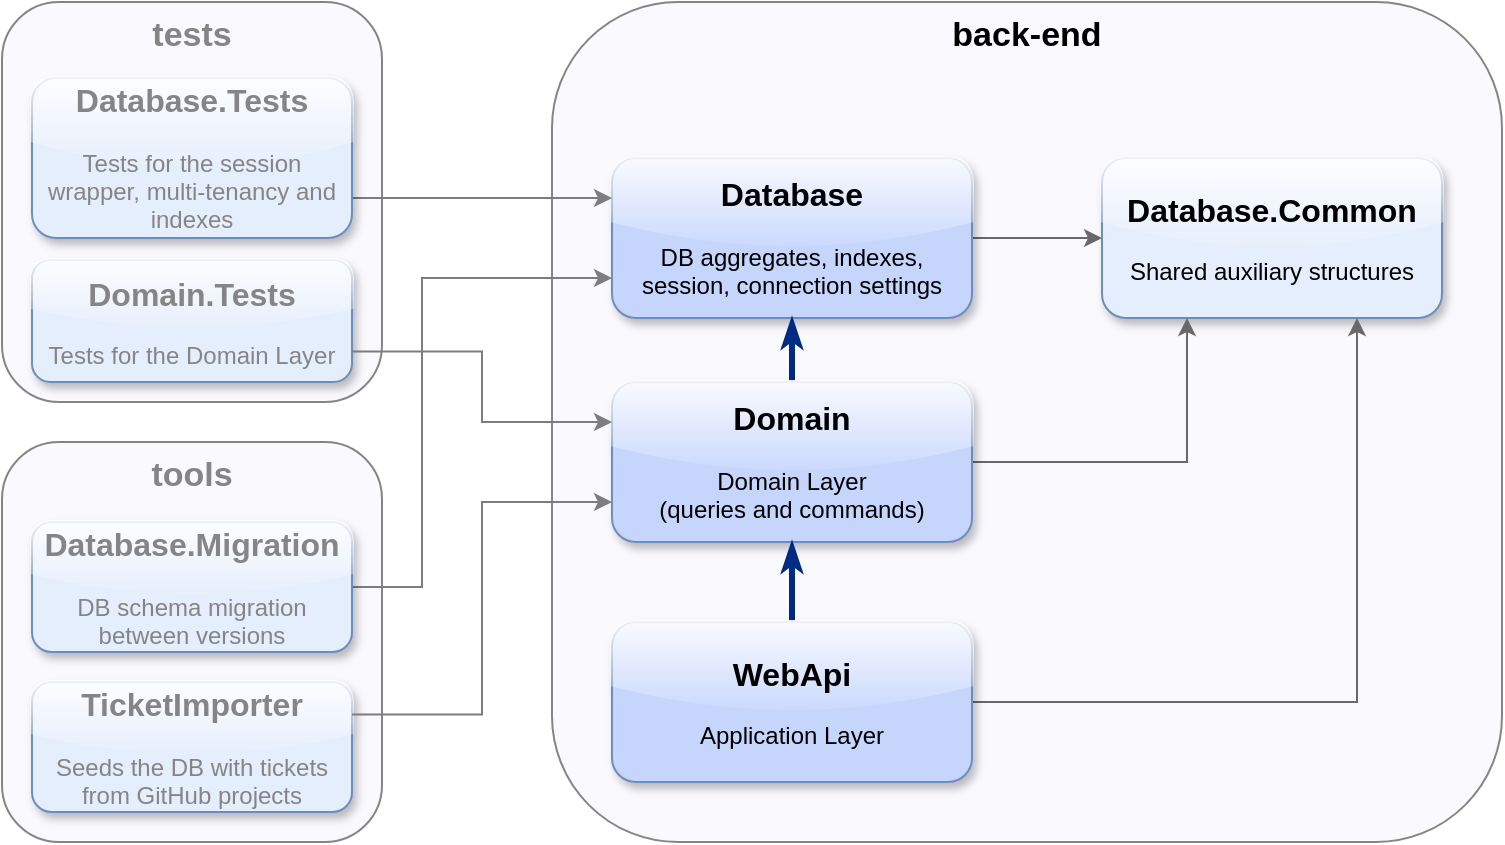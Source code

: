 <mxfile version="14.6.13" type="device"><diagram name="Page-1" id="74b105a0-9070-1c63-61bc-23e55f88626e"><mxGraphModel dx="1106" dy="892" grid="1" gridSize="10" guides="1" tooltips="1" connect="1" arrows="1" fold="1" page="1" pageScale="1.5" pageWidth="1169" pageHeight="826" background="none" math="0" shadow="0"><root><mxCell id="0" style=";html=1;"/><mxCell id="1" style=";html=1;" parent="0"/><mxCell id="14cnURTUs_EB54kbUshA-17" value="&lt;font color=&quot;#858585&quot;&gt;tools&lt;/font&gt;" style="rounded=1;whiteSpace=wrap;html=1;shadow=0;glass=0;sketch=0;fillColor=#F9F9FE;strokeColor=#858585;verticalAlign=top;fontStyle=1;fontSize=17;" parent="1" vertex="1"><mxGeometry x="420" y="650" width="190" height="200" as="geometry"/></mxCell><mxCell id="14cnURTUs_EB54kbUshA-16" value="&lt;font color=&quot;#858585&quot;&gt;tests&lt;/font&gt;" style="rounded=1;whiteSpace=wrap;html=1;shadow=0;glass=0;sketch=0;fillColor=#F9F9FE;strokeColor=#858585;verticalAlign=top;fontStyle=1;fontSize=17;" parent="1" vertex="1"><mxGeometry x="420" y="430" width="190" height="200" as="geometry"/></mxCell><mxCell id="14cnURTUs_EB54kbUshA-10" value="back-end" style="rounded=1;whiteSpace=wrap;html=1;shadow=0;glass=0;sketch=0;fillColor=#F9F9FE;strokeColor=#858585;verticalAlign=top;fontStyle=1;fontSize=17;" parent="1" vertex="1"><mxGeometry x="695" y="430" width="475" height="420" as="geometry"/></mxCell><mxCell id="14cnURTUs_EB54kbUshA-2" style="edgeStyle=orthogonalEdgeStyle;rounded=0;orthogonalLoop=1;jettySize=auto;html=1;entryX=0;entryY=0.5;entryDx=0;entryDy=0;strokeColor=#696969;fontColor=#949494;" parent="1" source="14cnURTUs_EB54kbUshA-1" target="14cnURTUs_EB54kbUshA-3" edge="1"><mxGeometry relative="1" as="geometry"><mxPoint x="1025" y="540" as="targetPoint"/></mxGeometry></mxCell><mxCell id="14cnURTUs_EB54kbUshA-1" value="&lt;b&gt;&lt;font style=&quot;font-size: 16px&quot;&gt;Database&lt;/font&gt;&lt;/b&gt;&lt;br&gt;&lt;br&gt;DB aggregates, indexes, session, connection settings" style="rounded=1;whiteSpace=wrap;html=1;strokeColor=#6c8ebf;glass=1;sketch=0;shadow=1;fillColor=#C5D5FC;" parent="1" vertex="1"><mxGeometry x="725" y="508" width="180" height="80" as="geometry"/></mxCell><mxCell id="14cnURTUs_EB54kbUshA-3" value="&lt;b&gt;&lt;font style=&quot;font-size: 16px&quot;&gt;Database.Common&lt;/font&gt;&lt;/b&gt;&lt;br&gt;&lt;br&gt;Shared auxiliary structures" style="rounded=1;whiteSpace=wrap;html=1;strokeColor=#6c8ebf;fillColor=#E5EEFC;glass=1;shadow=1;" parent="1" vertex="1"><mxGeometry x="970" y="508" width="170" height="80" as="geometry"/></mxCell><mxCell id="14cnURTUs_EB54kbUshA-5" style="edgeStyle=orthogonalEdgeStyle;rounded=0;orthogonalLoop=1;jettySize=auto;html=1;entryX=0.5;entryY=1;entryDx=0;entryDy=0;strokeColor=#002B82;strokeWidth=3;endArrow=classicThin;endFill=1;" parent="1" source="14cnURTUs_EB54kbUshA-4" target="14cnURTUs_EB54kbUshA-1" edge="1"><mxGeometry relative="1" as="geometry"/></mxCell><mxCell id="14cnURTUs_EB54kbUshA-6" style="edgeStyle=orthogonalEdgeStyle;rounded=0;orthogonalLoop=1;jettySize=auto;html=1;exitX=1;exitY=0.5;exitDx=0;exitDy=0;entryX=0.25;entryY=1;entryDx=0;entryDy=0;strokeColor=#696969;fontColor=#949494;" parent="1" source="14cnURTUs_EB54kbUshA-4" target="14cnURTUs_EB54kbUshA-3" edge="1"><mxGeometry relative="1" as="geometry"/></mxCell><mxCell id="14cnURTUs_EB54kbUshA-4" value="&lt;b&gt;&lt;font style=&quot;font-size: 16px&quot;&gt;Domain&lt;/font&gt;&lt;/b&gt;&lt;br&gt;&lt;br&gt;Domain Layer&lt;br&gt;(queries and commands)" style="rounded=1;whiteSpace=wrap;html=1;strokeColor=#6c8ebf;glass=1;sketch=0;shadow=1;fillColor=#C5D5FC;" parent="1" vertex="1"><mxGeometry x="725" y="620" width="180" height="80" as="geometry"/></mxCell><mxCell id="14cnURTUs_EB54kbUshA-8" style="edgeStyle=orthogonalEdgeStyle;rounded=0;orthogonalLoop=1;jettySize=auto;html=1;entryX=0.5;entryY=1;entryDx=0;entryDy=0;strokeColor=#002B82;strokeWidth=3;endArrow=classicThin;endFill=1;" parent="1" source="14cnURTUs_EB54kbUshA-7" target="14cnURTUs_EB54kbUshA-4" edge="1"><mxGeometry relative="1" as="geometry"/></mxCell><mxCell id="14cnURTUs_EB54kbUshA-9" style="edgeStyle=orthogonalEdgeStyle;rounded=0;orthogonalLoop=1;jettySize=auto;html=1;entryX=0.75;entryY=1;entryDx=0;entryDy=0;strokeColor=#696969;fontColor=#949494;" parent="1" source="14cnURTUs_EB54kbUshA-7" target="14cnURTUs_EB54kbUshA-3" edge="1"><mxGeometry relative="1" as="geometry"/></mxCell><mxCell id="14cnURTUs_EB54kbUshA-7" value="&lt;b&gt;&lt;font style=&quot;font-size: 16px&quot;&gt;WebApi&lt;/font&gt;&lt;/b&gt;&lt;br&gt;&lt;br&gt;Application Layer" style="rounded=1;whiteSpace=wrap;html=1;strokeColor=#6c8ebf;glass=1;sketch=0;shadow=1;fillColor=#C5D5FC;" parent="1" vertex="1"><mxGeometry x="725" y="740" width="180" height="80" as="geometry"/></mxCell><mxCell id="14cnURTUs_EB54kbUshA-12" value="&lt;font color=&quot;#858585&quot;&gt;&lt;b&gt;&lt;font style=&quot;font-size: 16px&quot;&gt;Domain.Tests&lt;/font&gt;&lt;/b&gt;&lt;br&gt;&lt;br&gt;Tests for the Domain Layer&lt;/font&gt;" style="rounded=1;whiteSpace=wrap;html=1;strokeColor=#6c8ebf;fillColor=#E5EEFC;glass=1;shadow=1;" parent="1" vertex="1"><mxGeometry x="435" y="559" width="160" height="61" as="geometry"/></mxCell><mxCell id="14cnURTUs_EB54kbUshA-13" style="edgeStyle=orthogonalEdgeStyle;rounded=0;orthogonalLoop=1;jettySize=auto;html=1;entryX=0;entryY=0.25;entryDx=0;entryDy=0;exitX=1;exitY=0.75;exitDx=0;exitDy=0;fontColor=#949494;strokeColor=#7D7D7D;" parent="1" source="14cnURTUs_EB54kbUshA-12" target="14cnURTUs_EB54kbUshA-4" edge="1"><mxGeometry relative="1" as="geometry"><mxPoint x="615" y="660" as="sourcePoint"/><mxPoint x="557.5" y="470" as="targetPoint"/><Array as="points"><mxPoint x="660" y="605"/><mxPoint x="660" y="640"/></Array></mxGeometry></mxCell><mxCell id="14cnURTUs_EB54kbUshA-14" value="&lt;font color=&quot;#858585&quot;&gt;&lt;b&gt;&lt;font style=&quot;font-size: 16px&quot;&gt;TicketImporter&lt;/font&gt;&lt;/b&gt;&lt;br&gt;&lt;br&gt;Seeds the DB with tickets from GitHub projects&lt;/font&gt;" style="rounded=1;whiteSpace=wrap;html=1;strokeColor=#6c8ebf;fillColor=#E5EEFC;glass=1;shadow=1;" parent="1" vertex="1"><mxGeometry x="435" y="770" width="160" height="65" as="geometry"/></mxCell><mxCell id="14cnURTUs_EB54kbUshA-15" style="edgeStyle=orthogonalEdgeStyle;rounded=0;orthogonalLoop=1;jettySize=auto;html=1;entryX=0;entryY=0.75;entryDx=0;entryDy=0;exitX=1;exitY=0.25;exitDx=0;exitDy=0;fontColor=#949494;strokeColor=#7D7D7D;" parent="1" source="14cnURTUs_EB54kbUshA-14" target="14cnURTUs_EB54kbUshA-4" edge="1"><mxGeometry relative="1" as="geometry"><mxPoint x="645" y="620" as="sourcePoint"/><mxPoint x="735" y="650" as="targetPoint"/><Array as="points"><mxPoint x="660" y="786"/><mxPoint x="660" y="680"/></Array></mxGeometry></mxCell><mxCell id="O0lkMbWd0m1TjUT6nUwY-2" style="edgeStyle=orthogonalEdgeStyle;rounded=0;orthogonalLoop=1;jettySize=auto;html=1;entryX=0;entryY=0.25;entryDx=0;entryDy=0;exitX=1;exitY=0.75;exitDx=0;exitDy=0;strokeColor=#7D7D7D;" edge="1" parent="1" source="O0lkMbWd0m1TjUT6nUwY-1" target="14cnURTUs_EB54kbUshA-1"><mxGeometry relative="1" as="geometry"/></mxCell><mxCell id="O0lkMbWd0m1TjUT6nUwY-1" value="&lt;font color=&quot;#858585&quot;&gt;&lt;b&gt;&lt;font style=&quot;font-size: 16px&quot;&gt;Database.Tests&lt;/font&gt;&lt;/b&gt;&lt;br&gt;&lt;br&gt;Tests for the session wrapper, multi-tenancy and indexes&lt;/font&gt;" style="rounded=1;whiteSpace=wrap;html=1;strokeColor=#6c8ebf;fillColor=#E5EEFC;glass=1;shadow=1;" vertex="1" parent="1"><mxGeometry x="435" y="468" width="160" height="80" as="geometry"/></mxCell><mxCell id="O0lkMbWd0m1TjUT6nUwY-4" style="edgeStyle=orthogonalEdgeStyle;rounded=0;orthogonalLoop=1;jettySize=auto;html=1;entryX=0;entryY=0.75;entryDx=0;entryDy=0;strokeColor=#7D7D7D;" edge="1" parent="1" source="O0lkMbWd0m1TjUT6nUwY-3" target="14cnURTUs_EB54kbUshA-1"><mxGeometry relative="1" as="geometry"><Array as="points"><mxPoint x="630" y="723"/><mxPoint x="630" y="568"/></Array></mxGeometry></mxCell><mxCell id="O0lkMbWd0m1TjUT6nUwY-3" value="&lt;font color=&quot;#858585&quot;&gt;&lt;span style=&quot;font-size: 16px&quot;&gt;&lt;b&gt;Database.Migration&lt;/b&gt;&lt;/span&gt;&lt;br&gt;&lt;br&gt;DB schema migration between versions&lt;br&gt;&lt;/font&gt;" style="rounded=1;whiteSpace=wrap;html=1;strokeColor=#6c8ebf;fillColor=#E5EEFC;glass=1;shadow=1;" vertex="1" parent="1"><mxGeometry x="435" y="690" width="160" height="65" as="geometry"/></mxCell></root></mxGraphModel></diagram></mxfile>